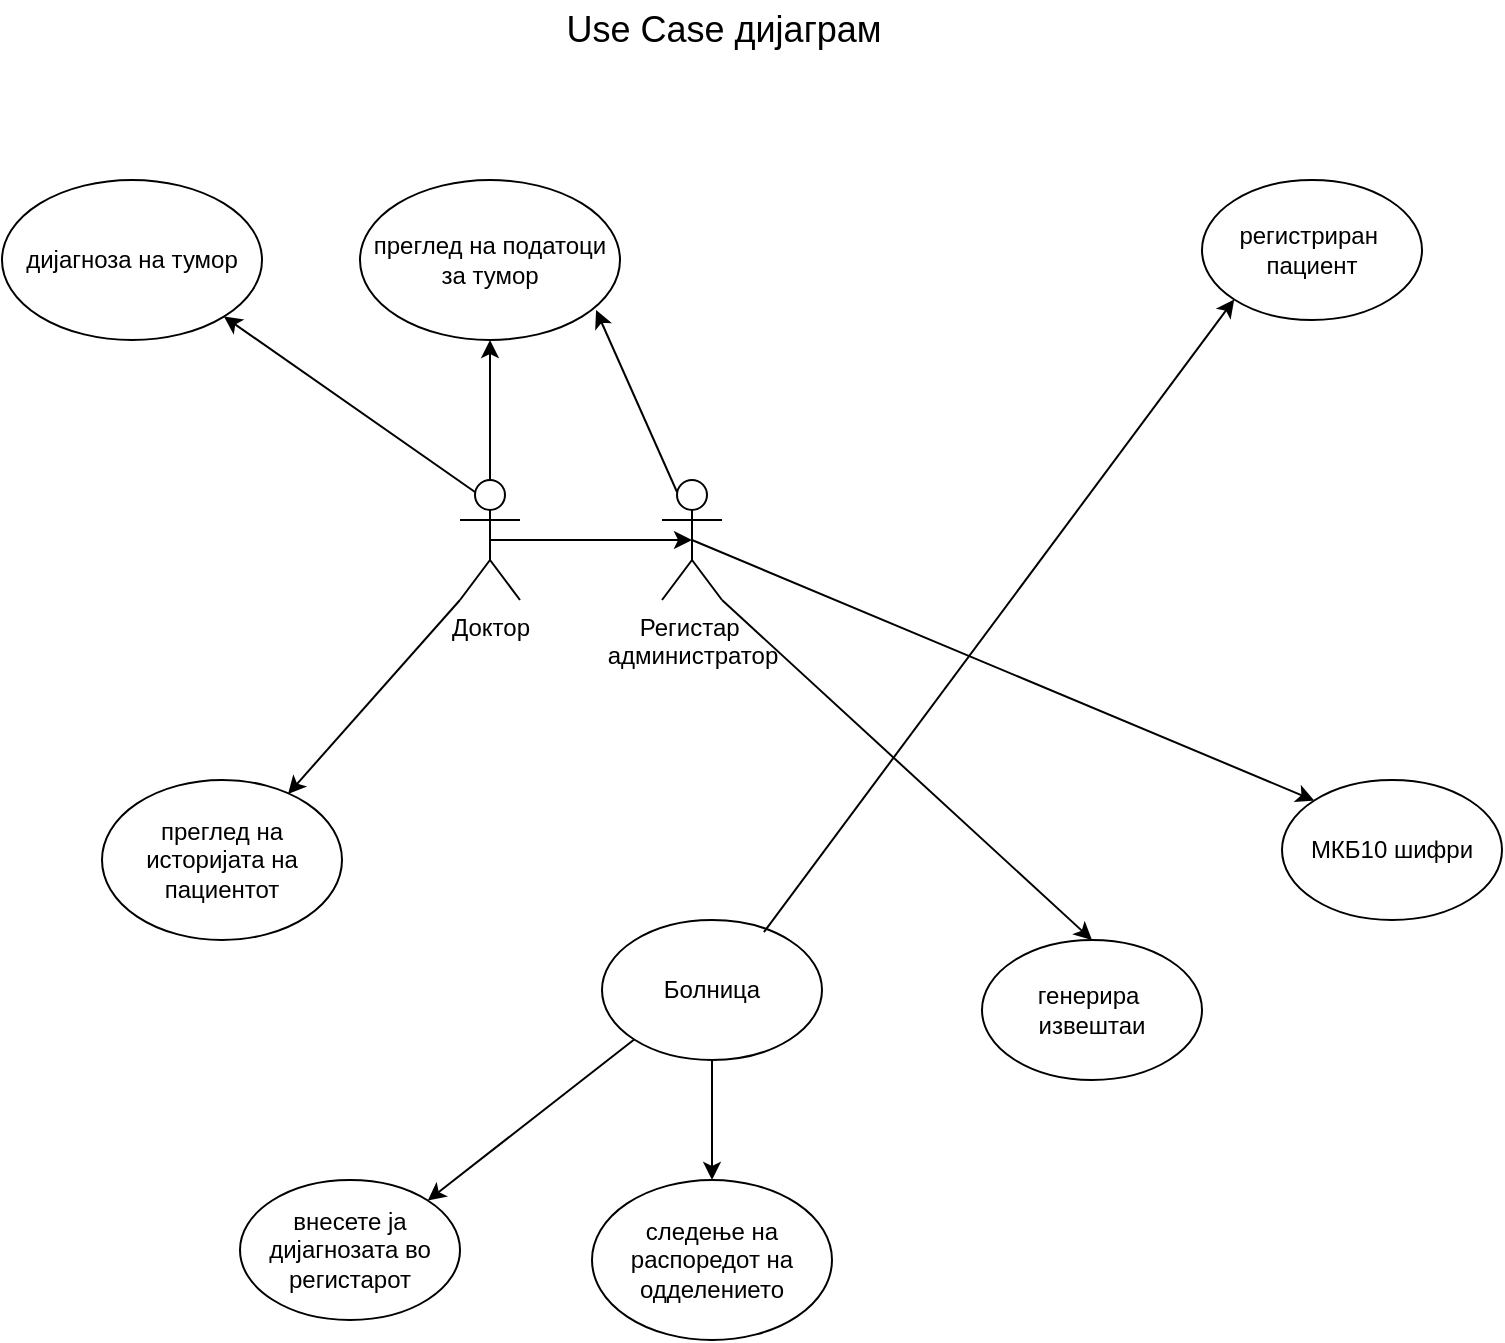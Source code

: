 <mxfile version="25.0.3">
  <diagram name="Page-1" id="qrZf_PR8u5FZ7SCdpnUU">
    <mxGraphModel dx="1363" dy="752" grid="1" gridSize="10" guides="1" tooltips="1" connect="1" arrows="1" fold="1" page="1" pageScale="1" pageWidth="827" pageHeight="1169" math="0" shadow="0">
      <root>
        <mxCell id="0" />
        <mxCell id="1" parent="0" />
        <mxCell id="Ndrh2jchPGBzcXxv9tch-3" value="дијагноза на тумор" style="ellipse;whiteSpace=wrap;html=1;" vertex="1" parent="1">
          <mxGeometry x="39" y="120" width="130" height="80" as="geometry" />
        </mxCell>
        <mxCell id="Ndrh2jchPGBzcXxv9tch-16" value="Регистар&amp;nbsp;&lt;div&gt;администратор&lt;div&gt;&lt;br&gt;&lt;div&gt;&amp;nbsp;&lt;div&gt;&lt;br&gt;&lt;/div&gt;&lt;/div&gt;&lt;/div&gt;&lt;/div&gt;" style="shape=umlActor;verticalLabelPosition=bottom;verticalAlign=top;html=1;outlineConnect=0;" vertex="1" parent="1">
          <mxGeometry x="369" y="270" width="30" height="60" as="geometry" />
        </mxCell>
        <mxCell id="Ndrh2jchPGBzcXxv9tch-17" value="преглед на податоци за тумор" style="ellipse;whiteSpace=wrap;html=1;" vertex="1" parent="1">
          <mxGeometry x="218" y="120" width="130" height="80" as="geometry" />
        </mxCell>
        <mxCell id="Ndrh2jchPGBzcXxv9tch-18" style="edgeStyle=orthogonalEdgeStyle;rounded=0;orthogonalLoop=1;jettySize=auto;html=1;exitX=0.5;exitY=0;exitDx=0;exitDy=0;exitPerimeter=0;entryX=0.5;entryY=1;entryDx=0;entryDy=0;" edge="1" source="Ndrh2jchPGBzcXxv9tch-19" target="Ndrh2jchPGBzcXxv9tch-17" parent="1">
          <mxGeometry relative="1" as="geometry" />
        </mxCell>
        <mxCell id="Ndrh2jchPGBzcXxv9tch-19" value="Доктор&lt;div&gt;&lt;br&gt;&lt;/div&gt;" style="shape=umlActor;verticalLabelPosition=bottom;verticalAlign=top;html=1;outlineConnect=0;" vertex="1" parent="1">
          <mxGeometry x="268" y="270" width="30" height="60" as="geometry" />
        </mxCell>
        <mxCell id="Ndrh2jchPGBzcXxv9tch-20" style="edgeStyle=orthogonalEdgeStyle;rounded=0;orthogonalLoop=1;jettySize=auto;html=1;exitX=0.5;exitY=0.5;exitDx=0;exitDy=0;exitPerimeter=0;entryX=0.5;entryY=0.5;entryDx=0;entryDy=0;entryPerimeter=0;" edge="1" source="Ndrh2jchPGBzcXxv9tch-19" target="Ndrh2jchPGBzcXxv9tch-16" parent="1">
          <mxGeometry relative="1" as="geometry" />
        </mxCell>
        <mxCell id="Ndrh2jchPGBzcXxv9tch-24" value="" style="endArrow=classic;html=1;rounded=0;entryX=0.908;entryY=0.813;entryDx=0;entryDy=0;entryPerimeter=0;exitX=0.25;exitY=0.1;exitDx=0;exitDy=0;exitPerimeter=0;" edge="1" parent="1" source="Ndrh2jchPGBzcXxv9tch-16" target="Ndrh2jchPGBzcXxv9tch-17">
          <mxGeometry width="50" height="50" relative="1" as="geometry">
            <mxPoint x="339" y="260" as="sourcePoint" />
            <mxPoint x="389" y="210" as="targetPoint" />
            <Array as="points" />
          </mxGeometry>
        </mxCell>
        <mxCell id="Ndrh2jchPGBzcXxv9tch-25" value="МКБ10 шифри" style="ellipse;whiteSpace=wrap;html=1;" vertex="1" parent="1">
          <mxGeometry x="679" y="420" width="110" height="70" as="geometry" />
        </mxCell>
        <mxCell id="Ndrh2jchPGBzcXxv9tch-28" value="" style="endArrow=classic;html=1;rounded=0;entryX=1;entryY=1;entryDx=0;entryDy=0;exitX=0.25;exitY=0.1;exitDx=0;exitDy=0;exitPerimeter=0;" edge="1" parent="1" source="Ndrh2jchPGBzcXxv9tch-19" target="Ndrh2jchPGBzcXxv9tch-3">
          <mxGeometry width="50" height="50" relative="1" as="geometry">
            <mxPoint x="139" y="260" as="sourcePoint" />
            <mxPoint x="189" y="210" as="targetPoint" />
          </mxGeometry>
        </mxCell>
        <mxCell id="Ndrh2jchPGBzcXxv9tch-29" value="" style="endArrow=classic;html=1;rounded=0;exitX=0.5;exitY=0.5;exitDx=0;exitDy=0;exitPerimeter=0;entryX=0;entryY=0;entryDx=0;entryDy=0;" edge="1" parent="1" source="Ndrh2jchPGBzcXxv9tch-16" target="Ndrh2jchPGBzcXxv9tch-25">
          <mxGeometry width="50" height="50" relative="1" as="geometry">
            <mxPoint x="619" y="350" as="sourcePoint" />
            <mxPoint x="669" y="300" as="targetPoint" />
          </mxGeometry>
        </mxCell>
        <mxCell id="Ndrh2jchPGBzcXxv9tch-31" value="Болница" style="ellipse;whiteSpace=wrap;html=1;" vertex="1" parent="1">
          <mxGeometry x="339" y="490" width="110" height="70" as="geometry" />
        </mxCell>
        <mxCell id="Ndrh2jchPGBzcXxv9tch-32" value="регистриран&amp;nbsp;&lt;div&gt;пациент&lt;/div&gt;" style="ellipse;whiteSpace=wrap;html=1;" vertex="1" parent="1">
          <mxGeometry x="639" y="120" width="110" height="70" as="geometry" />
        </mxCell>
        <mxCell id="Ndrh2jchPGBzcXxv9tch-35" value="" style="endArrow=classic;html=1;rounded=0;exitX=0.736;exitY=0.086;exitDx=0;exitDy=0;exitPerimeter=0;entryX=0;entryY=1;entryDx=0;entryDy=0;" edge="1" parent="1" source="Ndrh2jchPGBzcXxv9tch-31" target="Ndrh2jchPGBzcXxv9tch-32">
          <mxGeometry width="50" height="50" relative="1" as="geometry">
            <mxPoint x="459" y="460" as="sourcePoint" />
            <mxPoint x="509" y="410" as="targetPoint" />
          </mxGeometry>
        </mxCell>
        <mxCell id="Ndrh2jchPGBzcXxv9tch-36" value="генерира&amp;nbsp;&lt;div&gt;извештаи&lt;/div&gt;" style="ellipse;whiteSpace=wrap;html=1;" vertex="1" parent="1">
          <mxGeometry x="529" y="500" width="110" height="70" as="geometry" />
        </mxCell>
        <mxCell id="Ndrh2jchPGBzcXxv9tch-38" value="" style="endArrow=classic;html=1;rounded=0;exitX=1;exitY=1;exitDx=0;exitDy=0;exitPerimeter=0;entryX=0.5;entryY=0;entryDx=0;entryDy=0;" edge="1" parent="1" source="Ndrh2jchPGBzcXxv9tch-16" target="Ndrh2jchPGBzcXxv9tch-36">
          <mxGeometry width="50" height="50" relative="1" as="geometry">
            <mxPoint x="699" y="500" as="sourcePoint" />
            <mxPoint x="749" y="450" as="targetPoint" />
          </mxGeometry>
        </mxCell>
        <mxCell id="Ndrh2jchPGBzcXxv9tch-39" value="следење на распоредот на одделението" style="ellipse;whiteSpace=wrap;html=1;" vertex="1" parent="1">
          <mxGeometry x="334" y="620" width="120" height="80" as="geometry" />
        </mxCell>
        <mxCell id="Ndrh2jchPGBzcXxv9tch-40" value="" style="endArrow=classic;html=1;rounded=0;exitX=0.5;exitY=1;exitDx=0;exitDy=0;entryX=0.5;entryY=0;entryDx=0;entryDy=0;" edge="1" parent="1" source="Ndrh2jchPGBzcXxv9tch-31">
          <mxGeometry width="50" height="50" relative="1" as="geometry">
            <mxPoint x="403" y="610" as="sourcePoint" />
            <mxPoint x="394" y="620" as="targetPoint" />
          </mxGeometry>
        </mxCell>
        <mxCell id="Ndrh2jchPGBzcXxv9tch-41" value="внесете ја дијагнозата во регистарот" style="ellipse;whiteSpace=wrap;html=1;" vertex="1" parent="1">
          <mxGeometry x="158" y="620" width="110" height="70" as="geometry" />
        </mxCell>
        <mxCell id="Ndrh2jchPGBzcXxv9tch-42" value="" style="endArrow=classic;html=1;rounded=0;exitX=0;exitY=1;exitDx=0;exitDy=0;entryX=1;entryY=0;entryDx=0;entryDy=0;" edge="1" parent="1" source="Ndrh2jchPGBzcXxv9tch-31">
          <mxGeometry width="50" height="50" relative="1" as="geometry">
            <mxPoint x="239" y="560" as="sourcePoint" />
            <mxPoint x="251.891" y="630.251" as="targetPoint" />
          </mxGeometry>
        </mxCell>
        <mxCell id="Ndrh2jchPGBzcXxv9tch-43" value="преглед на историјата на пациентот" style="ellipse;whiteSpace=wrap;html=1;" vertex="1" parent="1">
          <mxGeometry x="89" y="420" width="120" height="80" as="geometry" />
        </mxCell>
        <mxCell id="Ndrh2jchPGBzcXxv9tch-44" value="" style="endArrow=classic;html=1;rounded=0;exitX=0;exitY=1;exitDx=0;exitDy=0;exitPerimeter=0;entryX=0.775;entryY=0.088;entryDx=0;entryDy=0;entryPerimeter=0;" edge="1" parent="1" source="Ndrh2jchPGBzcXxv9tch-19" target="Ndrh2jchPGBzcXxv9tch-43">
          <mxGeometry width="50" height="50" relative="1" as="geometry">
            <mxPoint x="168" y="350" as="sourcePoint" />
            <mxPoint x="218" y="300" as="targetPoint" />
          </mxGeometry>
        </mxCell>
        <mxCell id="Ndrh2jchPGBzcXxv9tch-46" value="&lt;font style=&quot;font-size: 18px;&quot;&gt;Use Case дијаграм&lt;/font&gt;" style="text;html=1;align=center;verticalAlign=middle;whiteSpace=wrap;rounded=0;" vertex="1" parent="1">
          <mxGeometry x="300" y="30" width="200" height="30" as="geometry" />
        </mxCell>
      </root>
    </mxGraphModel>
  </diagram>
</mxfile>
